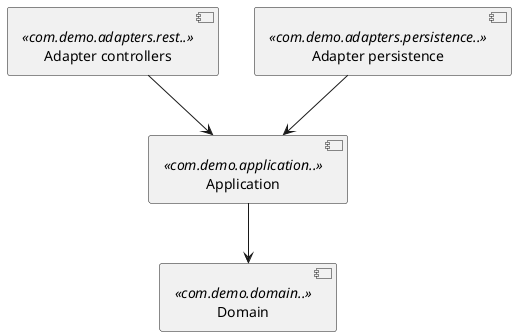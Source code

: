 @startuml

[Adapter controllers] <<com.demo.adapters.rest..>>
[Adapter persistence] <<com.demo.adapters.persistence..>>

[Application] <<com.demo.application..>>
[Domain] <<com.demo.domain..>>

'dependencies
[Application] --> [Domain]
[Adapter persistence] --> [Application]
[Adapter controllers] --> [Application]

@enduml
